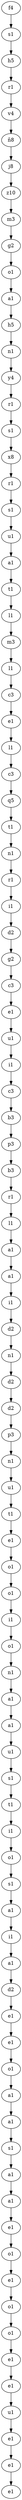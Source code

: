 digraph G 
 { 
0 [label=f4];
1 [label=s1];
2 [label=h5];
3 [label=r1];
4 [label=v4];
5 [label=ñ8];
6 [label=j8];
7 [label=z10];
8 [label=m3];
9 [label=g2];
10 [label=o1];
11 [label=a1];
12 [label=h5];
13 [label=n1];
14 [label=y4];
15 [label=r1];
16 [label=s1];
17 [label=x8];
18 [label=r1];
19 [label=s1];
20 [label=u1];
21 [label=a1];
22 [label=t1];
23 [label=l1];
24 [label=m3];
25 [label=l1];
26 [label=c3];
27 [label=e1];
28 [label=l1];
29 [label=c3];
30 [label=q5];
31 [label=t1];
32 [label=n1];
33 [label=r1];
34 [label=i1];
35 [label=d2];
36 [label=g2];
37 [label=c3];
38 [label=e1];
39 [label=u1];
40 [label=i1];
41 [label=c3];
42 [label=b3];
43 [label=p3];
44 [label=b3];
45 [label=r1];
46 [label=l1];
47 [label=a1];
48 [label=a1];
49 [label=i1];
50 [label=d2];
51 [label=n1];
52 [label=d2];
53 [label=d2];
54 [label=p3];
55 [label=n1];
56 [label=u1];
57 [label=t1];
58 [label=e1];
59 [label=o1];
60 [label=o1];
61 [label=i1];
62 [label=o1];
63 [label=n1];
64 [label=a1];
65 [label=a1];
66 [label=u1];
67 [label=s1];
68 [label=t1];
69 [label=i1];
70 [label=o1];
71 [label=s1];
72 [label=a1];
73 [label=i1];
74 [label=a1];
75 [label=d2];
76 [label=e1];
77 [label=e1];
78 [label=o1];
79 [label=a1];
80 [label=a1];
81 [label=s1];
82 [label=a1];
83 [label=a1];
84 [label=e1];
85 [label=o1];
86 [label=e1];
87 [label=o1];
88 [label=o1];
89 [label=e1];
90 [label=e1];
91 [label=u1];
92 [label=e1];
93 [label=e1];
94 [label=e1];
0->1;
1->2;
2->3;
3->4;
4->5;
5->6;
6->7;
7->8;
8->9;
9->10;
10->11;
11->12;
12->13;
13->14;
14->15;
15->16;
16->17;
17->18;
18->19;
19->20;
20->21;
21->22;
22->23;
23->24;
24->25;
25->26;
26->27;
27->28;
28->29;
29->30;
30->31;
31->32;
32->33;
33->34;
34->35;
35->36;
36->37;
37->38;
38->39;
39->40;
40->41;
41->42;
42->43;
43->44;
44->45;
45->46;
46->47;
47->48;
48->49;
49->50;
50->51;
51->52;
52->53;
53->54;
54->55;
55->56;
56->57;
57->58;
58->59;
59->60;
60->61;
61->62;
62->63;
63->64;
64->65;
65->66;
66->67;
67->68;
68->69;
69->70;
70->71;
71->72;
72->73;
73->74;
74->75;
75->76;
76->77;
77->78;
78->79;
79->80;
80->81;
81->82;
82->83;
83->84;
84->85;
85->86;
86->87;
87->88;
88->89;
89->90;
90->91;
91->92;
92->93;
93->94;
}